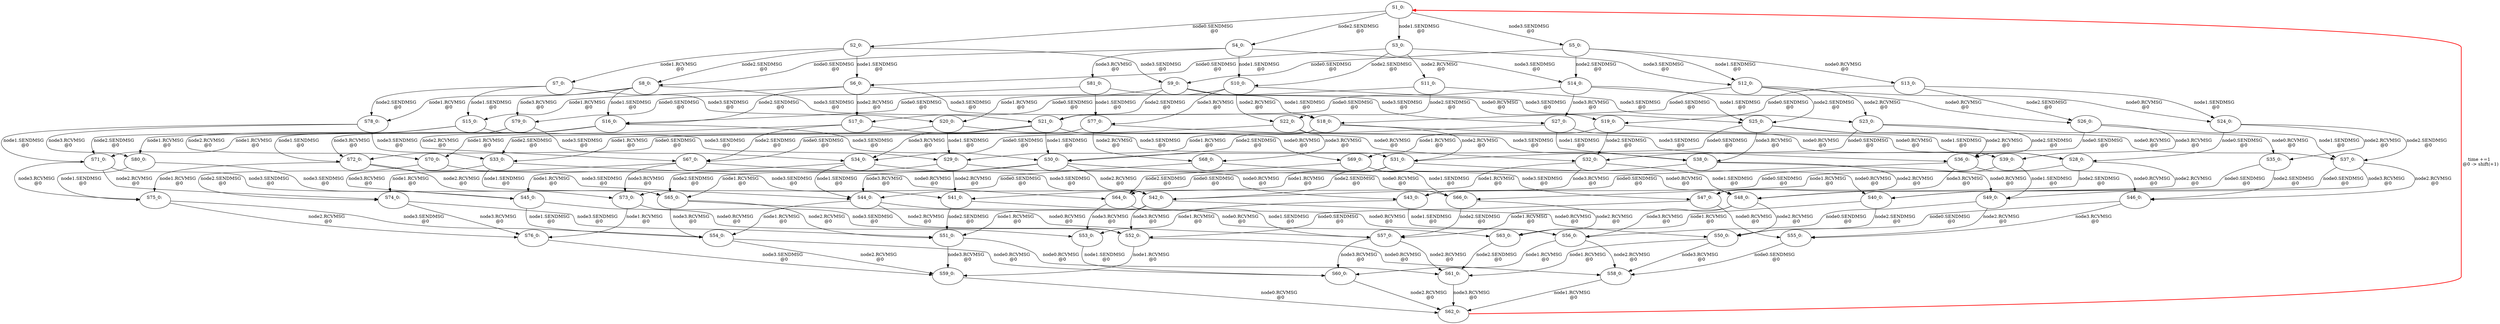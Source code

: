 digraph html {
S1_0[label="S1_0: \n "];
S2_0[label="S2_0: \n "];
S1_0 -> S2_0[label="node0.SENDMSG \n @0"];
S3_0[label="S3_0: \n "];
S1_0 -> S3_0[label="node1.SENDMSG \n @0"];
S4_0[label="S4_0: \n "];
S1_0 -> S4_0[label="node2.SENDMSG \n @0"];
S5_0[label="S5_0: \n "];
S1_0 -> S5_0[label="node3.SENDMSG \n @0"];
S6_0[label="S6_0: \n "];
S2_0 -> S6_0[label="node1.SENDMSG \n @0"];
S7_0[label="S7_0: \n "];
S2_0 -> S7_0[label="node1.RCVMSG \n @0"];
S8_0[label="S8_0: \n "];
S2_0 -> S8_0[label="node2.SENDMSG \n @0"];
S9_0[label="S9_0: \n "];
S2_0 -> S9_0[label="node3.SENDMSG \n @0"];
S3_0 -> S6_0[label="node0.SENDMSG \n @0"];
S10_0[label="S10_0: \n "];
S3_0 -> S10_0[label="node2.SENDMSG \n @0"];
S11_0[label="S11_0: \n "];
S3_0 -> S11_0[label="node2.RCVMSG \n @0"];
S12_0[label="S12_0: \n "];
S3_0 -> S12_0[label="node3.SENDMSG \n @0"];
S5_0 -> S9_0[label="node0.SENDMSG \n @0"];
S13_0[label="S13_0: \n "];
S5_0 -> S13_0[label="node0.RCVMSG \n @0"];
S5_0 -> S12_0[label="node1.SENDMSG \n @0"];
S14_0[label="S14_0: \n "];
S5_0 -> S14_0[label="node2.SENDMSG \n @0"];
S15_0[label="S15_0: \n "];
S6_0 -> S15_0[label="node1.RCVMSG \n @0"];
S16_0[label="S16_0: \n "];
S6_0 -> S16_0[label="node2.SENDMSG \n @0"];
S17_0[label="S17_0: \n "];
S6_0 -> S17_0[label="node2.RCVMSG \n @0"];
S18_0[label="S18_0: \n "];
S6_0 -> S18_0[label="node3.SENDMSG \n @0"];
S19_0[label="S19_0: \n "];
S9_0 -> S19_0[label="node0.RCVMSG \n @0"];
S9_0 -> S18_0[label="node1.SENDMSG \n @0"];
S20_0[label="S20_0: \n "];
S9_0 -> S20_0[label="node1.RCVMSG \n @0"];
S21_0[label="S21_0: \n "];
S9_0 -> S21_0[label="node2.SENDMSG \n @0"];
S11_0 -> S17_0[label="node0.SENDMSG \n @0"];
S22_0[label="S22_0: \n "];
S11_0 -> S22_0[label="node2.SENDMSG \n @0"];
S23_0[label="S23_0: \n "];
S11_0 -> S23_0[label="node3.SENDMSG \n @0"];
S12_0 -> S18_0[label="node0.SENDMSG \n @0"];
S24_0[label="S24_0: \n "];
S12_0 -> S24_0[label="node0.RCVMSG \n @0"];
S25_0[label="S25_0: \n "];
S12_0 -> S25_0[label="node2.SENDMSG \n @0"];
S12_0 -> S23_0[label="node2.RCVMSG \n @0"];
S14_0 -> S21_0[label="node0.SENDMSG \n @0"];
S26_0[label="S26_0: \n "];
S14_0 -> S26_0[label="node0.RCVMSG \n @0"];
S14_0 -> S25_0[label="node1.SENDMSG \n @0"];
S27_0[label="S27_0: \n "];
S14_0 -> S27_0[label="node3.RCVMSG \n @0"];
S28_0[label="S28_0: \n "];
S18_0 -> S28_0[label="node0.RCVMSG \n @0"];
S29_0[label="S29_0: \n "];
S18_0 -> S29_0[label="node1.RCVMSG \n @0"];
S30_0[label="S30_0: \n "];
S18_0 -> S30_0[label="node2.SENDMSG \n @0"];
S31_0[label="S31_0: \n "];
S18_0 -> S31_0[label="node2.RCVMSG \n @0"];
S32_0[label="S32_0: \n "];
S21_0 -> S32_0[label="node0.RCVMSG \n @0"];
S21_0 -> S30_0[label="node1.SENDMSG \n @0"];
S33_0[label="S33_0: \n "];
S21_0 -> S33_0[label="node1.RCVMSG \n @0"];
S34_0[label="S34_0: \n "];
S21_0 -> S34_0[label="node3.RCVMSG \n @0"];
S23_0 -> S31_0[label="node0.SENDMSG \n @0"];
S35_0[label="S35_0: \n "];
S23_0 -> S35_0[label="node0.RCVMSG \n @0"];
S36_0[label="S36_0: \n "];
S23_0 -> S36_0[label="node2.SENDMSG \n @0"];
S24_0 -> S28_0[label="node0.SENDMSG \n @0"];
S37_0[label="S37_0: \n "];
S24_0 -> S37_0[label="node2.SENDMSG \n @0"];
S24_0 -> S35_0[label="node2.RCVMSG \n @0"];
S25_0 -> S30_0[label="node0.SENDMSG \n @0"];
S25_0 -> S37_0[label="node0.RCVMSG \n @0"];
S25_0 -> S36_0[label="node2.RCVMSG \n @0"];
S38_0[label="S38_0: \n "];
S25_0 -> S38_0[label="node3.RCVMSG \n @0"];
S27_0 -> S34_0[label="node0.SENDMSG \n @0"];
S39_0[label="S39_0: \n "];
S27_0 -> S39_0[label="node0.RCVMSG \n @0"];
S27_0 -> S38_0[label="node1.SENDMSG \n @0"];
S40_0[label="S40_0: \n "];
S31_0 -> S40_0[label="node0.RCVMSG \n @0"];
S41_0[label="S41_0: \n "];
S31_0 -> S41_0[label="node1.RCVMSG \n @0"];
S42_0[label="S42_0: \n "];
S31_0 -> S42_0[label="node2.SENDMSG \n @0"];
S43_0[label="S43_0: \n "];
S34_0 -> S43_0[label="node0.RCVMSG \n @0"];
S44_0[label="S44_0: \n "];
S34_0 -> S44_0[label="node1.SENDMSG \n @0"];
S45_0[label="S45_0: \n "];
S34_0 -> S45_0[label="node1.RCVMSG \n @0"];
S36_0 -> S42_0[label="node0.SENDMSG \n @0"];
S46_0[label="S46_0: \n "];
S36_0 -> S46_0[label="node0.RCVMSG \n @0"];
S47_0[label="S47_0: \n "];
S36_0 -> S47_0[label="node3.RCVMSG \n @0"];
S48_0[label="S48_0: \n "];
S37_0 -> S48_0[label="node0.SENDMSG \n @0"];
S37_0 -> S46_0[label="node2.RCVMSG \n @0"];
S49_0[label="S49_0: \n "];
S37_0 -> S49_0[label="node3.RCVMSG \n @0"];
S38_0 -> S44_0[label="node0.SENDMSG \n @0"];
S38_0 -> S49_0[label="node0.RCVMSG \n @0"];
S38_0 -> S47_0[label="node2.RCVMSG \n @0"];
S39_0 -> S43_0[label="node0.SENDMSG \n @0"];
S39_0 -> S49_0[label="node1.SENDMSG \n @0"];
S50_0[label="S50_0: \n "];
S42_0 -> S50_0[label="node0.RCVMSG \n @0"];
S51_0[label="S51_0: \n "];
S42_0 -> S51_0[label="node1.RCVMSG \n @0"];
S52_0[label="S52_0: \n "];
S42_0 -> S52_0[label="node3.RCVMSG \n @0"];
S53_0[label="S53_0: \n "];
S45_0 -> S53_0[label="node0.RCVMSG \n @0"];
S54_0[label="S54_0: \n "];
S45_0 -> S54_0[label="node1.SENDMSG \n @0"];
S47_0 -> S52_0[label="node0.SENDMSG \n @0"];
S55_0[label="S55_0: \n "];
S47_0 -> S55_0[label="node0.RCVMSG \n @0"];
S56_0[label="S56_0: \n "];
S49_0 -> S56_0[label="node0.SENDMSG \n @0"];
S49_0 -> S55_0[label="node2.RCVMSG \n @0"];
S57_0[label="S57_0: \n "];
S48_0 -> S57_0[label="node1.RCVMSG \n @0"];
S48_0 -> S50_0[label="node2.RCVMSG \n @0"];
S48_0 -> S56_0[label="node3.RCVMSG \n @0"];
S46_0 -> S50_0[label="node0.SENDMSG \n @0"];
S46_0 -> S55_0[label="node3.RCVMSG \n @0"];
S58_0[label="S58_0: \n "];
S52_0 -> S58_0[label="node0.RCVMSG \n @0"];
S59_0[label="S59_0: \n "];
S52_0 -> S59_0[label="node1.RCVMSG \n @0"];
S60_0[label="S60_0: \n "];
S54_0 -> S60_0[label="node0.RCVMSG \n @0"];
S54_0 -> S59_0[label="node2.RCVMSG \n @0"];
S55_0 -> S58_0[label="node0.SENDMSG \n @0"];
S56_0 -> S60_0[label="node1.RCVMSG \n @0"];
S56_0 -> S58_0[label="node2.RCVMSG \n @0"];
S61_0[label="S61_0: \n "];
S57_0 -> S61_0[label="node2.RCVMSG \n @0"];
S57_0 -> S60_0[label="node3.RCVMSG \n @0"];
S53_0 -> S60_0[label="node1.SENDMSG \n @0"];
S62_0[label="S62_0: \n "];
S62_0 -> S1_0[label="time +=1 \n @0 -> shift(+1)", style="bold", color="red"];
S59_0 -> S62_0[label="node0.RCVMSG \n @0"];
S60_0 -> S62_0[label="node2.RCVMSG \n @0"];
S58_0 -> S62_0[label="node1.RCVMSG \n @0"];
S51_0 -> S61_0[label="node0.RCVMSG \n @0"];
S51_0 -> S59_0[label="node3.RCVMSG \n @0"];
S61_0 -> S62_0[label="node3.RCVMSG \n @0"];
S50_0 -> S61_0[label="node1.RCVMSG \n @0"];
S50_0 -> S58_0[label="node3.RCVMSG \n @0"];
S44_0 -> S56_0[label="node0.RCVMSG \n @0"];
S44_0 -> S54_0[label="node1.RCVMSG \n @0"];
S44_0 -> S52_0[label="node2.RCVMSG \n @0"];
S43_0 -> S56_0[label="node1.SENDMSG \n @0"];
S43_0 -> S53_0[label="node1.RCVMSG \n @0"];
S63_0[label="S63_0: \n "];
S41_0 -> S63_0[label="node0.RCVMSG \n @0"];
S41_0 -> S51_0[label="node2.SENDMSG \n @0"];
S40_0 -> S63_0[label="node1.RCVMSG \n @0"];
S40_0 -> S50_0[label="node2.SENDMSG \n @0"];
S35_0 -> S40_0[label="node0.SENDMSG \n @0"];
S35_0 -> S46_0[label="node2.SENDMSG \n @0"];
S64_0[label="S64_0: \n "];
S33_0 -> S64_0[label="node0.RCVMSG \n @0"];
S65_0[label="S65_0: \n "];
S33_0 -> S65_0[label="node1.SENDMSG \n @0"];
S33_0 -> S45_0[label="node3.RCVMSG \n @0"];
S32_0 -> S48_0[label="node1.SENDMSG \n @0"];
S32_0 -> S64_0[label="node1.RCVMSG \n @0"];
S32_0 -> S43_0[label="node3.RCVMSG \n @0"];
S30_0 -> S48_0[label="node0.RCVMSG \n @0"];
S30_0 -> S65_0[label="node1.RCVMSG \n @0"];
S30_0 -> S42_0[label="node2.RCVMSG \n @0"];
S30_0 -> S44_0[label="node3.RCVMSG \n @0"];
S63_0 -> S61_0[label="node2.SENDMSG \n @0"];
S66_0[label="S66_0: \n "];
S29_0 -> S66_0[label="node0.RCVMSG \n @0"];
S29_0 -> S65_0[label="node2.SENDMSG \n @0"];
S29_0 -> S41_0[label="node2.RCVMSG \n @0"];
S28_0 -> S66_0[label="node1.RCVMSG \n @0"];
S28_0 -> S48_0[label="node2.SENDMSG \n @0"];
S28_0 -> S40_0[label="node2.RCVMSG \n @0"];
S65_0 -> S57_0[label="node0.RCVMSG \n @0"];
S65_0 -> S51_0[label="node2.RCVMSG \n @0"];
S65_0 -> S54_0[label="node3.RCVMSG \n @0"];
S64_0 -> S57_0[label="node1.SENDMSG \n @0"];
S64_0 -> S53_0[label="node3.RCVMSG \n @0"];
S26_0 -> S32_0[label="node0.SENDMSG \n @0"];
S26_0 -> S37_0[label="node1.SENDMSG \n @0"];
S26_0 -> S39_0[label="node3.RCVMSG \n @0"];
S66_0 -> S57_0[label="node2.SENDMSG \n @0"];
S66_0 -> S63_0[label="node2.RCVMSG \n @0"];
S67_0[label="S67_0: \n "];
S22_0 -> S67_0[label="node0.SENDMSG \n @0"];
S22_0 -> S36_0[label="node3.SENDMSG \n @0"];
S68_0[label="S68_0: \n "];
S22_0 -> S68_0[label="node3.RCVMSG \n @0"];
S69_0[label="S69_0: \n "];
S20_0 -> S69_0[label="node0.RCVMSG \n @0"];
S20_0 -> S29_0[label="node1.SENDMSG \n @0"];
S20_0 -> S33_0[label="node2.SENDMSG \n @0"];
S19_0 -> S28_0[label="node1.SENDMSG \n @0"];
S19_0 -> S69_0[label="node1.RCVMSG \n @0"];
S19_0 -> S32_0[label="node2.SENDMSG \n @0"];
S70_0[label="S70_0: \n "];
S17_0 -> S70_0[label="node1.RCVMSG \n @0"];
S17_0 -> S67_0[label="node2.SENDMSG \n @0"];
S17_0 -> S31_0[label="node3.SENDMSG \n @0"];
S71_0[label="S71_0: \n "];
S16_0 -> S71_0[label="node1.RCVMSG \n @0"];
S16_0 -> S67_0[label="node2.RCVMSG \n @0"];
S16_0 -> S30_0[label="node3.SENDMSG \n @0"];
S72_0[label="S72_0: \n "];
S16_0 -> S72_0[label="node3.RCVMSG \n @0"];
S73_0[label="S73_0: \n "];
S68_0 -> S73_0[label="node0.SENDMSG \n @0"];
S68_0 -> S47_0[label="node3.SENDMSG \n @0"];
S69_0 -> S66_0[label="node1.SENDMSG \n @0"];
S69_0 -> S64_0[label="node2.SENDMSG \n @0"];
S74_0[label="S74_0: \n "];
S67_0 -> S74_0[label="node1.RCVMSG \n @0"];
S67_0 -> S42_0[label="node3.SENDMSG \n @0"];
S67_0 -> S73_0[label="node3.RCVMSG \n @0"];
S70_0 -> S74_0[label="node2.SENDMSG \n @0"];
S70_0 -> S41_0[label="node3.SENDMSG \n @0"];
S75_0[label="S75_0: \n "];
S72_0 -> S75_0[label="node1.RCVMSG \n @0"];
S72_0 -> S73_0[label="node2.RCVMSG \n @0"];
S72_0 -> S44_0[label="node3.SENDMSG \n @0"];
S76_0[label="S76_0: \n "];
S73_0 -> S76_0[label="node1.RCVMSG \n @0"];
S73_0 -> S52_0[label="node3.SENDMSG \n @0"];
S71_0 -> S74_0[label="node2.RCVMSG \n @0"];
S71_0 -> S65_0[label="node3.SENDMSG \n @0"];
S71_0 -> S75_0[label="node3.RCVMSG \n @0"];
S74_0 -> S51_0[label="node3.SENDMSG \n @0"];
S74_0 -> S76_0[label="node3.RCVMSG \n @0"];
S15_0 -> S71_0[label="node2.SENDMSG \n @0"];
S15_0 -> S70_0[label="node2.RCVMSG \n @0"];
S15_0 -> S29_0[label="node3.SENDMSG \n @0"];
S75_0 -> S76_0[label="node2.RCVMSG \n @0"];
S75_0 -> S54_0[label="node3.SENDMSG \n @0"];
S76_0 -> S59_0[label="node3.SENDMSG \n @0"];
S13_0 -> S19_0[label="node0.SENDMSG \n @0"];
S13_0 -> S24_0[label="node1.SENDMSG \n @0"];
S13_0 -> S26_0[label="node2.SENDMSG \n @0"];
S10_0 -> S16_0[label="node0.SENDMSG \n @0"];
S10_0 -> S22_0[label="node2.RCVMSG \n @0"];
S10_0 -> S25_0[label="node3.SENDMSG \n @0"];
S77_0[label="S77_0: \n "];
S10_0 -> S77_0[label="node3.RCVMSG \n @0"];
S8_0 -> S16_0[label="node1.SENDMSG \n @0"];
S78_0[label="S78_0: \n "];
S8_0 -> S78_0[label="node1.RCVMSG \n @0"];
S8_0 -> S21_0[label="node3.SENDMSG \n @0"];
S79_0[label="S79_0: \n "];
S8_0 -> S79_0[label="node3.RCVMSG \n @0"];
S7_0 -> S15_0[label="node1.SENDMSG \n @0"];
S7_0 -> S78_0[label="node2.SENDMSG \n @0"];
S7_0 -> S20_0[label="node3.SENDMSG \n @0"];
S77_0 -> S72_0[label="node0.SENDMSG \n @0"];
S77_0 -> S68_0[label="node2.RCVMSG \n @0"];
S77_0 -> S38_0[label="node3.SENDMSG \n @0"];
S78_0 -> S71_0[label="node1.SENDMSG \n @0"];
S78_0 -> S33_0[label="node3.SENDMSG \n @0"];
S80_0[label="S80_0: \n "];
S78_0 -> S80_0[label="node3.RCVMSG \n @0"];
S79_0 -> S72_0[label="node1.SENDMSG \n @0"];
S79_0 -> S80_0[label="node1.RCVMSG \n @0"];
S79_0 -> S34_0[label="node3.SENDMSG \n @0"];
S4_0 -> S8_0[label="node0.SENDMSG \n @0"];
S4_0 -> S10_0[label="node1.SENDMSG \n @0"];
S4_0 -> S14_0[label="node3.SENDMSG \n @0"];
S81_0[label="S81_0: \n "];
S4_0 -> S81_0[label="node3.RCVMSG \n @0"];
S80_0 -> S75_0[label="node1.SENDMSG \n @0"];
S80_0 -> S45_0[label="node3.SENDMSG \n @0"];
S81_0 -> S79_0[label="node0.SENDMSG \n @0"];
S81_0 -> S77_0[label="node1.SENDMSG \n @0"];
S81_0 -> S27_0[label="node3.SENDMSG \n @0"];
}